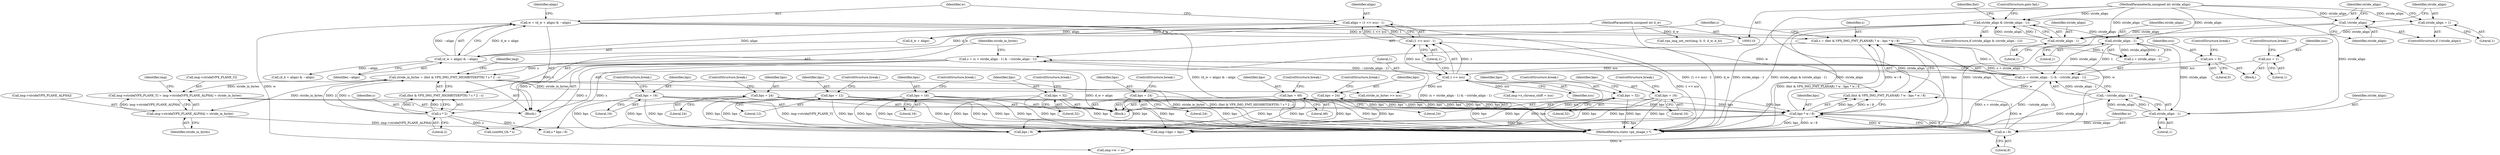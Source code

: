 digraph "1_Android_55cd1dd7c8d0a3de907d22e0f12718733f4e41d9@array" {
"1000448" [label="(Call,img->stride[VPX_PLANE_Y] = img->stride[VPX_PLANE_ALPHA] = stride_in_bytes)"];
"1000454" [label="(Call,img->stride[VPX_PLANE_ALPHA] = stride_in_bytes)"];
"1000311" [label="(Call,stride_in_bytes = (fmt & VPX_IMG_FMT_HIGHBITDEPTH) ? s * 2 : s)"];
"1000317" [label="(Call,s * 2)"];
"1000299" [label="(Call,s = (s + stride_align - 1) & ~(stride_align - 1))"];
"1000301" [label="(Call,(s + stride_align - 1) & ~(stride_align - 1))"];
"1000287" [label="(Call,s = (fmt & VPX_IMG_FMT_PLANAR) ? w : bps * w / 8)"];
"1000266" [label="(Call,w = (d_w + align) & ~align)"];
"1000268" [label="(Call,(d_w + align) & ~align)"];
"1000113" [label="(MethodParameterIn,unsigned int d_w)"];
"1000259" [label="(Call,align = (1 << xcs) - 1)"];
"1000261" [label="(Call,(1 << xcs) - 1)"];
"1000262" [label="(Call,1 << xcs)"];
"1000236" [label="(Call,xcs = 0)"];
"1000231" [label="(Call,xcs = 1)"];
"1000296" [label="(Call,w / 8)"];
"1000294" [label="(Call,bps * w / 8)"];
"1000177" [label="(Call,bps = 16)"];
"1000185" [label="(Call,bps = 12)"];
"1000166" [label="(Call,bps = 24)"];
"1000217" [label="(Call,bps = 16)"];
"1000207" [label="(Call,bps = 32)"];
"1000196" [label="(Call,bps = 24)"];
"1000212" [label="(Call,bps = 48)"];
"1000201" [label="(Call,bps = 24)"];
"1000160" [label="(Call,bps = 32)"];
"1000191" [label="(Call,bps = 16)"];
"1000304" [label="(Call,stride_align - 1)"];
"1000147" [label="(Call,stride_align & (stride_align - 1))"];
"1000149" [label="(Call,stride_align - 1)"];
"1000141" [label="(Call,!stride_align)"];
"1000116" [label="(MethodParameterIn,unsigned int stride_align)"];
"1000143" [label="(Call,stride_align = 1)"];
"1000307" [label="(Call,~(stride_align - 1))"];
"1000308" [label="(Call,stride_align - 1)"];
"1000166" [label="(Call,bps = 24)"];
"1000219" [label="(Literal,16)"];
"1000272" [label="(Identifier,~align)"];
"1000203" [label="(Literal,24)"];
"1000162" [label="(Literal,32)"];
"1000168" [label="(Literal,24)"];
"1000218" [label="(Identifier,bps)"];
"1000214" [label="(Literal,48)"];
"1000263" [label="(Literal,1)"];
"1000304" [label="(Call,stride_align - 1)"];
"1000262" [label="(Call,1 << xcs)"];
"1000217" [label="(Call,bps = 16)"];
"1000113" [label="(MethodParameterIn,unsigned int d_w)"];
"1000192" [label="(Identifier,bps)"];
"1000374" [label="(Call,(uint64_t)h * s)"];
"1000194" [label="(ControlStructure,break;)"];
"1000169" [label="(ControlStructure,break;)"];
"1000313" [label="(Call,(fmt & VPX_IMG_FMT_HIGHBITDEPTH) ? s * 2 : s)"];
"1000118" [label="(Block,)"];
"1000311" [label="(Call,stride_in_bytes = (fmt & VPX_IMG_FMT_HIGHBITDEPTH) ? s * 2 : s)"];
"1000491" [label="(MethodReturn,static vpx_image_t *)"];
"1000238" [label="(Literal,0)"];
"1000209" [label="(Literal,32)"];
"1000323" [label="(Identifier,img)"];
"1000296" [label="(Call,w / 8)"];
"1000178" [label="(Identifier,bps)"];
"1000167" [label="(Identifier,bps)"];
"1000180" [label="(ControlStructure,break;)"];
"1000141" [label="(Call,!stride_align)"];
"1000307" [label="(Call,~(stride_align - 1))"];
"1000460" [label="(Identifier,stride_in_bytes)"];
"1000260" [label="(Identifier,align)"];
"1000234" [label="(ControlStructure,break;)"];
"1000191" [label="(Call,bps = 16)"];
"1000308" [label="(Call,stride_align - 1)"];
"1000197" [label="(Identifier,bps)"];
"1000268" [label="(Call,(d_w + align) & ~align)"];
"1000187" [label="(Literal,12)"];
"1000177" [label="(Call,bps = 16)"];
"1000212" [label="(Call,bps = 48)"];
"1000146" [label="(ControlStructure,if (stride_align & (stride_align - 1)))"];
"1000294" [label="(Call,bps * w / 8)"];
"1000464" [label="(Identifier,img)"];
"1000443" [label="(Call,img->bps = bps)"];
"1000287" [label="(Call,s = (fmt & VPX_IMG_FMT_PLANAR) ? w : bps * w / 8)"];
"1000259" [label="(Call,align = (1 << xcs) - 1)"];
"1000208" [label="(Identifier,bps)"];
"1000161" [label="(Identifier,bps)"];
"1000220" [label="(ControlStructure,break;)"];
"1000140" [label="(ControlStructure,if (!stride_align))"];
"1000148" [label="(Identifier,stride_align)"];
"1000237" [label="(Identifier,xcs)"];
"1000261" [label="(Call,(1 << xcs) - 1)"];
"1000155" [label="(Block,)"];
"1000282" [label="(Call,(d_h + align) & ~align)"];
"1000207" [label="(Call,bps = 32)"];
"1000264" [label="(Identifier,xcs)"];
"1000433" [label="(Call,img->x_chroma_shift = xcs)"];
"1000473" [label="(Call,stride_in_bytes >> xcs)"];
"1000143" [label="(Call,stride_align = 1)"];
"1000295" [label="(Identifier,bps)"];
"1000116" [label="(MethodParameterIn,unsigned int stride_align)"];
"1000186" [label="(Identifier,bps)"];
"1000302" [label="(Call,s + stride_align - 1)"];
"1000297" [label="(Identifier,w)"];
"1000454" [label="(Call,img->stride[VPX_PLANE_ALPHA] = stride_in_bytes)"];
"1000300" [label="(Identifier,s)"];
"1000154" [label="(Identifier,fmt)"];
"1000149" [label="(Call,stride_align - 1)"];
"1000210" [label="(ControlStructure,break;)"];
"1000239" [label="(ControlStructure,break;)"];
"1000142" [label="(Identifier,stride_align)"];
"1000299" [label="(Call,s = (s + stride_align - 1) & ~(stride_align - 1))"];
"1000309" [label="(Identifier,stride_align)"];
"1000266" [label="(Call,w = (d_w + align) & ~align)"];
"1000305" [label="(Identifier,stride_align)"];
"1000301" [label="(Call,(s + stride_align - 1) & ~(stride_align - 1))"];
"1000369" [label="(Call,s * bps / 8)"];
"1000150" [label="(Identifier,stride_align)"];
"1000151" [label="(Literal,1)"];
"1000179" [label="(Literal,16)"];
"1000449" [label="(Call,img->stride[VPX_PLANE_Y])"];
"1000318" [label="(Identifier,s)"];
"1000201" [label="(Call,bps = 24)"];
"1000160" [label="(Call,bps = 32)"];
"1000196" [label="(Call,bps = 24)"];
"1000288" [label="(Identifier,s)"];
"1000199" [label="(ControlStructure,break;)"];
"1000204" [label="(ControlStructure,break;)"];
"1000236" [label="(Call,xcs = 0)"];
"1000231" [label="(Call,xcs = 1)"];
"1000223" [label="(Block,)"];
"1000215" [label="(ControlStructure,break;)"];
"1000317" [label="(Call,s * 2)"];
"1000185" [label="(Call,bps = 12)"];
"1000312" [label="(Identifier,stride_in_bytes)"];
"1000147" [label="(Call,stride_align & (stride_align - 1))"];
"1000193" [label="(Literal,16)"];
"1000188" [label="(ControlStructure,break;)"];
"1000145" [label="(Literal,1)"];
"1000306" [label="(Literal,1)"];
"1000144" [label="(Identifier,stride_align)"];
"1000448" [label="(Call,img->stride[VPX_PLANE_Y] = img->stride[VPX_PLANE_ALPHA] = stride_in_bytes)"];
"1000233" [label="(Literal,1)"];
"1000202" [label="(Identifier,bps)"];
"1000163" [label="(ControlStructure,break;)"];
"1000478" [label="(Call,vpx_img_set_rect(img, 0, 0, d_w, d_h))"];
"1000289" [label="(Call,(fmt & VPX_IMG_FMT_PLANAR) ? w : bps * w / 8)"];
"1000213" [label="(Identifier,bps)"];
"1000455" [label="(Call,img->stride[VPX_PLANE_ALPHA])"];
"1000232" [label="(Identifier,xcs)"];
"1000371" [label="(Call,bps / 8)"];
"1000267" [label="(Identifier,w)"];
"1000310" [label="(Literal,1)"];
"1000269" [label="(Call,d_w + align)"];
"1000274" [label="(Identifier,align)"];
"1000423" [label="(Call,img->w = w)"];
"1000298" [label="(Literal,8)"];
"1000152" [label="(ControlStructure,goto fail;)"];
"1000265" [label="(Literal,1)"];
"1000198" [label="(Literal,24)"];
"1000319" [label="(Literal,2)"];
"1000448" -> "1000118"  [label="AST: "];
"1000448" -> "1000454"  [label="CFG: "];
"1000449" -> "1000448"  [label="AST: "];
"1000454" -> "1000448"  [label="AST: "];
"1000464" -> "1000448"  [label="CFG: "];
"1000448" -> "1000491"  [label="DDG: img->stride[VPX_PLANE_Y]"];
"1000454" -> "1000448"  [label="DDG: img->stride[VPX_PLANE_ALPHA]"];
"1000311" -> "1000448"  [label="DDG: stride_in_bytes"];
"1000454" -> "1000460"  [label="CFG: "];
"1000455" -> "1000454"  [label="AST: "];
"1000460" -> "1000454"  [label="AST: "];
"1000454" -> "1000491"  [label="DDG: img->stride[VPX_PLANE_ALPHA]"];
"1000311" -> "1000454"  [label="DDG: stride_in_bytes"];
"1000311" -> "1000118"  [label="AST: "];
"1000311" -> "1000313"  [label="CFG: "];
"1000312" -> "1000311"  [label="AST: "];
"1000313" -> "1000311"  [label="AST: "];
"1000323" -> "1000311"  [label="CFG: "];
"1000311" -> "1000491"  [label="DDG: stride_in_bytes"];
"1000311" -> "1000491"  [label="DDG: (fmt & VPX_IMG_FMT_HIGHBITDEPTH) ? s * 2 : s"];
"1000317" -> "1000311"  [label="DDG: s"];
"1000317" -> "1000311"  [label="DDG: 2"];
"1000299" -> "1000311"  [label="DDG: s"];
"1000311" -> "1000473"  [label="DDG: stride_in_bytes"];
"1000317" -> "1000313"  [label="AST: "];
"1000317" -> "1000319"  [label="CFG: "];
"1000318" -> "1000317"  [label="AST: "];
"1000319" -> "1000317"  [label="AST: "];
"1000313" -> "1000317"  [label="CFG: "];
"1000317" -> "1000313"  [label="DDG: s"];
"1000317" -> "1000313"  [label="DDG: 2"];
"1000299" -> "1000317"  [label="DDG: s"];
"1000317" -> "1000369"  [label="DDG: s"];
"1000317" -> "1000374"  [label="DDG: s"];
"1000299" -> "1000118"  [label="AST: "];
"1000299" -> "1000301"  [label="CFG: "];
"1000300" -> "1000299"  [label="AST: "];
"1000301" -> "1000299"  [label="AST: "];
"1000312" -> "1000299"  [label="CFG: "];
"1000299" -> "1000491"  [label="DDG: (s + stride_align - 1) & ~(stride_align - 1)"];
"1000301" -> "1000299"  [label="DDG: s + stride_align - 1"];
"1000301" -> "1000299"  [label="DDG: ~(stride_align - 1)"];
"1000299" -> "1000313"  [label="DDG: s"];
"1000299" -> "1000369"  [label="DDG: s"];
"1000299" -> "1000374"  [label="DDG: s"];
"1000301" -> "1000307"  [label="CFG: "];
"1000302" -> "1000301"  [label="AST: "];
"1000307" -> "1000301"  [label="AST: "];
"1000301" -> "1000491"  [label="DDG: ~(stride_align - 1)"];
"1000301" -> "1000491"  [label="DDG: s + stride_align - 1"];
"1000287" -> "1000301"  [label="DDG: s"];
"1000304" -> "1000301"  [label="DDG: stride_align"];
"1000304" -> "1000301"  [label="DDG: 1"];
"1000307" -> "1000301"  [label="DDG: stride_align - 1"];
"1000287" -> "1000118"  [label="AST: "];
"1000287" -> "1000289"  [label="CFG: "];
"1000288" -> "1000287"  [label="AST: "];
"1000289" -> "1000287"  [label="AST: "];
"1000300" -> "1000287"  [label="CFG: "];
"1000287" -> "1000491"  [label="DDG: (fmt & VPX_IMG_FMT_PLANAR) ? w : bps * w / 8"];
"1000266" -> "1000287"  [label="DDG: w"];
"1000296" -> "1000287"  [label="DDG: w"];
"1000294" -> "1000287"  [label="DDG: bps"];
"1000294" -> "1000287"  [label="DDG: w / 8"];
"1000287" -> "1000302"  [label="DDG: s"];
"1000266" -> "1000118"  [label="AST: "];
"1000266" -> "1000268"  [label="CFG: "];
"1000267" -> "1000266"  [label="AST: "];
"1000268" -> "1000266"  [label="AST: "];
"1000274" -> "1000266"  [label="CFG: "];
"1000266" -> "1000491"  [label="DDG: (d_w + align) & ~align"];
"1000268" -> "1000266"  [label="DDG: d_w + align"];
"1000268" -> "1000266"  [label="DDG: ~align"];
"1000266" -> "1000289"  [label="DDG: w"];
"1000266" -> "1000296"  [label="DDG: w"];
"1000266" -> "1000423"  [label="DDG: w"];
"1000268" -> "1000272"  [label="CFG: "];
"1000269" -> "1000268"  [label="AST: "];
"1000272" -> "1000268"  [label="AST: "];
"1000268" -> "1000491"  [label="DDG: d_w + align"];
"1000113" -> "1000268"  [label="DDG: d_w"];
"1000259" -> "1000268"  [label="DDG: align"];
"1000268" -> "1000282"  [label="DDG: ~align"];
"1000113" -> "1000110"  [label="AST: "];
"1000113" -> "1000491"  [label="DDG: d_w"];
"1000113" -> "1000269"  [label="DDG: d_w"];
"1000113" -> "1000478"  [label="DDG: d_w"];
"1000259" -> "1000118"  [label="AST: "];
"1000259" -> "1000261"  [label="CFG: "];
"1000260" -> "1000259"  [label="AST: "];
"1000261" -> "1000259"  [label="AST: "];
"1000267" -> "1000259"  [label="CFG: "];
"1000259" -> "1000491"  [label="DDG: (1 << xcs) - 1"];
"1000261" -> "1000259"  [label="DDG: 1 << xcs"];
"1000261" -> "1000259"  [label="DDG: 1"];
"1000259" -> "1000269"  [label="DDG: align"];
"1000261" -> "1000265"  [label="CFG: "];
"1000262" -> "1000261"  [label="AST: "];
"1000265" -> "1000261"  [label="AST: "];
"1000261" -> "1000491"  [label="DDG: 1 << xcs"];
"1000262" -> "1000261"  [label="DDG: 1"];
"1000262" -> "1000261"  [label="DDG: xcs"];
"1000262" -> "1000264"  [label="CFG: "];
"1000263" -> "1000262"  [label="AST: "];
"1000264" -> "1000262"  [label="AST: "];
"1000265" -> "1000262"  [label="CFG: "];
"1000262" -> "1000491"  [label="DDG: xcs"];
"1000236" -> "1000262"  [label="DDG: xcs"];
"1000231" -> "1000262"  [label="DDG: xcs"];
"1000262" -> "1000433"  [label="DDG: xcs"];
"1000262" -> "1000473"  [label="DDG: xcs"];
"1000236" -> "1000223"  [label="AST: "];
"1000236" -> "1000238"  [label="CFG: "];
"1000237" -> "1000236"  [label="AST: "];
"1000238" -> "1000236"  [label="AST: "];
"1000239" -> "1000236"  [label="CFG: "];
"1000231" -> "1000223"  [label="AST: "];
"1000231" -> "1000233"  [label="CFG: "];
"1000232" -> "1000231"  [label="AST: "];
"1000233" -> "1000231"  [label="AST: "];
"1000234" -> "1000231"  [label="CFG: "];
"1000296" -> "1000294"  [label="AST: "];
"1000296" -> "1000298"  [label="CFG: "];
"1000297" -> "1000296"  [label="AST: "];
"1000298" -> "1000296"  [label="AST: "];
"1000294" -> "1000296"  [label="CFG: "];
"1000296" -> "1000289"  [label="DDG: w"];
"1000296" -> "1000294"  [label="DDG: w"];
"1000296" -> "1000294"  [label="DDG: 8"];
"1000296" -> "1000423"  [label="DDG: w"];
"1000294" -> "1000289"  [label="AST: "];
"1000295" -> "1000294"  [label="AST: "];
"1000289" -> "1000294"  [label="CFG: "];
"1000294" -> "1000491"  [label="DDG: w / 8"];
"1000294" -> "1000491"  [label="DDG: bps"];
"1000294" -> "1000289"  [label="DDG: bps"];
"1000294" -> "1000289"  [label="DDG: w / 8"];
"1000177" -> "1000294"  [label="DDG: bps"];
"1000185" -> "1000294"  [label="DDG: bps"];
"1000166" -> "1000294"  [label="DDG: bps"];
"1000217" -> "1000294"  [label="DDG: bps"];
"1000207" -> "1000294"  [label="DDG: bps"];
"1000196" -> "1000294"  [label="DDG: bps"];
"1000212" -> "1000294"  [label="DDG: bps"];
"1000201" -> "1000294"  [label="DDG: bps"];
"1000160" -> "1000294"  [label="DDG: bps"];
"1000191" -> "1000294"  [label="DDG: bps"];
"1000294" -> "1000371"  [label="DDG: bps"];
"1000294" -> "1000443"  [label="DDG: bps"];
"1000177" -> "1000155"  [label="AST: "];
"1000177" -> "1000179"  [label="CFG: "];
"1000178" -> "1000177"  [label="AST: "];
"1000179" -> "1000177"  [label="AST: "];
"1000180" -> "1000177"  [label="CFG: "];
"1000177" -> "1000491"  [label="DDG: bps"];
"1000177" -> "1000371"  [label="DDG: bps"];
"1000177" -> "1000443"  [label="DDG: bps"];
"1000185" -> "1000155"  [label="AST: "];
"1000185" -> "1000187"  [label="CFG: "];
"1000186" -> "1000185"  [label="AST: "];
"1000187" -> "1000185"  [label="AST: "];
"1000188" -> "1000185"  [label="CFG: "];
"1000185" -> "1000491"  [label="DDG: bps"];
"1000185" -> "1000371"  [label="DDG: bps"];
"1000185" -> "1000443"  [label="DDG: bps"];
"1000166" -> "1000155"  [label="AST: "];
"1000166" -> "1000168"  [label="CFG: "];
"1000167" -> "1000166"  [label="AST: "];
"1000168" -> "1000166"  [label="AST: "];
"1000169" -> "1000166"  [label="CFG: "];
"1000166" -> "1000491"  [label="DDG: bps"];
"1000166" -> "1000371"  [label="DDG: bps"];
"1000166" -> "1000443"  [label="DDG: bps"];
"1000217" -> "1000155"  [label="AST: "];
"1000217" -> "1000219"  [label="CFG: "];
"1000218" -> "1000217"  [label="AST: "];
"1000219" -> "1000217"  [label="AST: "];
"1000220" -> "1000217"  [label="CFG: "];
"1000217" -> "1000491"  [label="DDG: bps"];
"1000217" -> "1000371"  [label="DDG: bps"];
"1000217" -> "1000443"  [label="DDG: bps"];
"1000207" -> "1000155"  [label="AST: "];
"1000207" -> "1000209"  [label="CFG: "];
"1000208" -> "1000207"  [label="AST: "];
"1000209" -> "1000207"  [label="AST: "];
"1000210" -> "1000207"  [label="CFG: "];
"1000207" -> "1000491"  [label="DDG: bps"];
"1000207" -> "1000371"  [label="DDG: bps"];
"1000207" -> "1000443"  [label="DDG: bps"];
"1000196" -> "1000155"  [label="AST: "];
"1000196" -> "1000198"  [label="CFG: "];
"1000197" -> "1000196"  [label="AST: "];
"1000198" -> "1000196"  [label="AST: "];
"1000199" -> "1000196"  [label="CFG: "];
"1000196" -> "1000491"  [label="DDG: bps"];
"1000196" -> "1000371"  [label="DDG: bps"];
"1000196" -> "1000443"  [label="DDG: bps"];
"1000212" -> "1000155"  [label="AST: "];
"1000212" -> "1000214"  [label="CFG: "];
"1000213" -> "1000212"  [label="AST: "];
"1000214" -> "1000212"  [label="AST: "];
"1000215" -> "1000212"  [label="CFG: "];
"1000212" -> "1000491"  [label="DDG: bps"];
"1000212" -> "1000371"  [label="DDG: bps"];
"1000212" -> "1000443"  [label="DDG: bps"];
"1000201" -> "1000155"  [label="AST: "];
"1000201" -> "1000203"  [label="CFG: "];
"1000202" -> "1000201"  [label="AST: "];
"1000203" -> "1000201"  [label="AST: "];
"1000204" -> "1000201"  [label="CFG: "];
"1000201" -> "1000491"  [label="DDG: bps"];
"1000201" -> "1000371"  [label="DDG: bps"];
"1000201" -> "1000443"  [label="DDG: bps"];
"1000160" -> "1000155"  [label="AST: "];
"1000160" -> "1000162"  [label="CFG: "];
"1000161" -> "1000160"  [label="AST: "];
"1000162" -> "1000160"  [label="AST: "];
"1000163" -> "1000160"  [label="CFG: "];
"1000160" -> "1000491"  [label="DDG: bps"];
"1000160" -> "1000371"  [label="DDG: bps"];
"1000160" -> "1000443"  [label="DDG: bps"];
"1000191" -> "1000155"  [label="AST: "];
"1000191" -> "1000193"  [label="CFG: "];
"1000192" -> "1000191"  [label="AST: "];
"1000193" -> "1000191"  [label="AST: "];
"1000194" -> "1000191"  [label="CFG: "];
"1000191" -> "1000491"  [label="DDG: bps"];
"1000191" -> "1000371"  [label="DDG: bps"];
"1000191" -> "1000443"  [label="DDG: bps"];
"1000304" -> "1000302"  [label="AST: "];
"1000304" -> "1000306"  [label="CFG: "];
"1000305" -> "1000304"  [label="AST: "];
"1000306" -> "1000304"  [label="AST: "];
"1000302" -> "1000304"  [label="CFG: "];
"1000304" -> "1000302"  [label="DDG: stride_align"];
"1000304" -> "1000302"  [label="DDG: 1"];
"1000147" -> "1000304"  [label="DDG: stride_align"];
"1000116" -> "1000304"  [label="DDG: stride_align"];
"1000304" -> "1000308"  [label="DDG: stride_align"];
"1000147" -> "1000146"  [label="AST: "];
"1000147" -> "1000149"  [label="CFG: "];
"1000148" -> "1000147"  [label="AST: "];
"1000149" -> "1000147"  [label="AST: "];
"1000152" -> "1000147"  [label="CFG: "];
"1000154" -> "1000147"  [label="CFG: "];
"1000147" -> "1000491"  [label="DDG: stride_align"];
"1000147" -> "1000491"  [label="DDG: stride_align - 1"];
"1000147" -> "1000491"  [label="DDG: stride_align & (stride_align - 1)"];
"1000149" -> "1000147"  [label="DDG: stride_align"];
"1000149" -> "1000147"  [label="DDG: 1"];
"1000116" -> "1000147"  [label="DDG: stride_align"];
"1000149" -> "1000151"  [label="CFG: "];
"1000150" -> "1000149"  [label="AST: "];
"1000151" -> "1000149"  [label="AST: "];
"1000141" -> "1000149"  [label="DDG: stride_align"];
"1000143" -> "1000149"  [label="DDG: stride_align"];
"1000116" -> "1000149"  [label="DDG: stride_align"];
"1000141" -> "1000140"  [label="AST: "];
"1000141" -> "1000142"  [label="CFG: "];
"1000142" -> "1000141"  [label="AST: "];
"1000144" -> "1000141"  [label="CFG: "];
"1000148" -> "1000141"  [label="CFG: "];
"1000141" -> "1000491"  [label="DDG: !stride_align"];
"1000116" -> "1000141"  [label="DDG: stride_align"];
"1000116" -> "1000110"  [label="AST: "];
"1000116" -> "1000491"  [label="DDG: stride_align"];
"1000116" -> "1000143"  [label="DDG: stride_align"];
"1000116" -> "1000308"  [label="DDG: stride_align"];
"1000143" -> "1000140"  [label="AST: "];
"1000143" -> "1000145"  [label="CFG: "];
"1000144" -> "1000143"  [label="AST: "];
"1000145" -> "1000143"  [label="AST: "];
"1000148" -> "1000143"  [label="CFG: "];
"1000307" -> "1000308"  [label="CFG: "];
"1000308" -> "1000307"  [label="AST: "];
"1000307" -> "1000491"  [label="DDG: stride_align - 1"];
"1000308" -> "1000307"  [label="DDG: stride_align"];
"1000308" -> "1000307"  [label="DDG: 1"];
"1000308" -> "1000310"  [label="CFG: "];
"1000309" -> "1000308"  [label="AST: "];
"1000310" -> "1000308"  [label="AST: "];
"1000308" -> "1000491"  [label="DDG: stride_align"];
}

